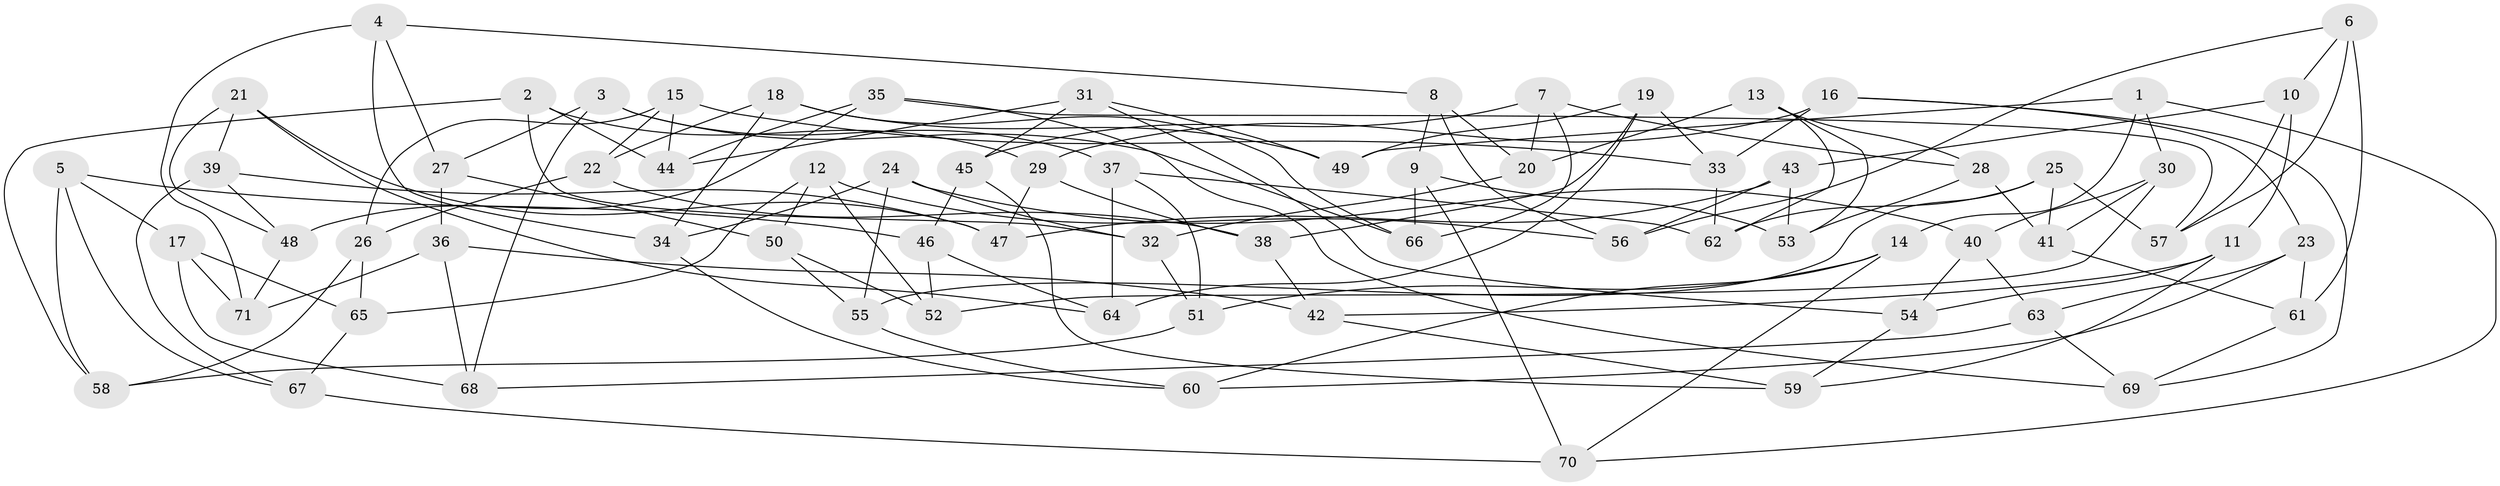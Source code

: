 // Generated by graph-tools (version 1.1) at 2025/38/03/09/25 02:38:05]
// undirected, 71 vertices, 142 edges
graph export_dot {
graph [start="1"]
  node [color=gray90,style=filled];
  1;
  2;
  3;
  4;
  5;
  6;
  7;
  8;
  9;
  10;
  11;
  12;
  13;
  14;
  15;
  16;
  17;
  18;
  19;
  20;
  21;
  22;
  23;
  24;
  25;
  26;
  27;
  28;
  29;
  30;
  31;
  32;
  33;
  34;
  35;
  36;
  37;
  38;
  39;
  40;
  41;
  42;
  43;
  44;
  45;
  46;
  47;
  48;
  49;
  50;
  51;
  52;
  53;
  54;
  55;
  56;
  57;
  58;
  59;
  60;
  61;
  62;
  63;
  64;
  65;
  66;
  67;
  68;
  69;
  70;
  71;
  1 -- 30;
  1 -- 70;
  1 -- 49;
  1 -- 14;
  2 -- 32;
  2 -- 44;
  2 -- 29;
  2 -- 58;
  3 -- 37;
  3 -- 66;
  3 -- 27;
  3 -- 68;
  4 -- 27;
  4 -- 71;
  4 -- 8;
  4 -- 34;
  5 -- 67;
  5 -- 17;
  5 -- 46;
  5 -- 58;
  6 -- 61;
  6 -- 10;
  6 -- 57;
  6 -- 56;
  7 -- 66;
  7 -- 20;
  7 -- 45;
  7 -- 28;
  8 -- 56;
  8 -- 20;
  8 -- 9;
  9 -- 53;
  9 -- 66;
  9 -- 70;
  10 -- 11;
  10 -- 43;
  10 -- 57;
  11 -- 59;
  11 -- 54;
  11 -- 42;
  12 -- 65;
  12 -- 52;
  12 -- 50;
  12 -- 56;
  13 -- 62;
  13 -- 53;
  13 -- 20;
  13 -- 28;
  14 -- 70;
  14 -- 51;
  14 -- 60;
  15 -- 26;
  15 -- 22;
  15 -- 44;
  15 -- 33;
  16 -- 29;
  16 -- 33;
  16 -- 69;
  16 -- 23;
  17 -- 71;
  17 -- 65;
  17 -- 68;
  18 -- 66;
  18 -- 49;
  18 -- 34;
  18 -- 22;
  19 -- 38;
  19 -- 64;
  19 -- 33;
  19 -- 49;
  20 -- 32;
  21 -- 48;
  21 -- 39;
  21 -- 64;
  21 -- 47;
  22 -- 38;
  22 -- 26;
  23 -- 60;
  23 -- 61;
  23 -- 63;
  24 -- 34;
  24 -- 55;
  24 -- 32;
  24 -- 40;
  25 -- 41;
  25 -- 62;
  25 -- 57;
  25 -- 55;
  26 -- 58;
  26 -- 65;
  27 -- 36;
  27 -- 50;
  28 -- 41;
  28 -- 53;
  29 -- 47;
  29 -- 38;
  30 -- 52;
  30 -- 41;
  30 -- 40;
  31 -- 45;
  31 -- 49;
  31 -- 54;
  31 -- 44;
  32 -- 51;
  33 -- 62;
  34 -- 60;
  35 -- 69;
  35 -- 44;
  35 -- 48;
  35 -- 57;
  36 -- 71;
  36 -- 68;
  36 -- 42;
  37 -- 51;
  37 -- 64;
  37 -- 62;
  38 -- 42;
  39 -- 47;
  39 -- 48;
  39 -- 67;
  40 -- 54;
  40 -- 63;
  41 -- 61;
  42 -- 59;
  43 -- 47;
  43 -- 56;
  43 -- 53;
  45 -- 46;
  45 -- 59;
  46 -- 64;
  46 -- 52;
  48 -- 71;
  50 -- 52;
  50 -- 55;
  51 -- 58;
  54 -- 59;
  55 -- 60;
  61 -- 69;
  63 -- 69;
  63 -- 68;
  65 -- 67;
  67 -- 70;
}
